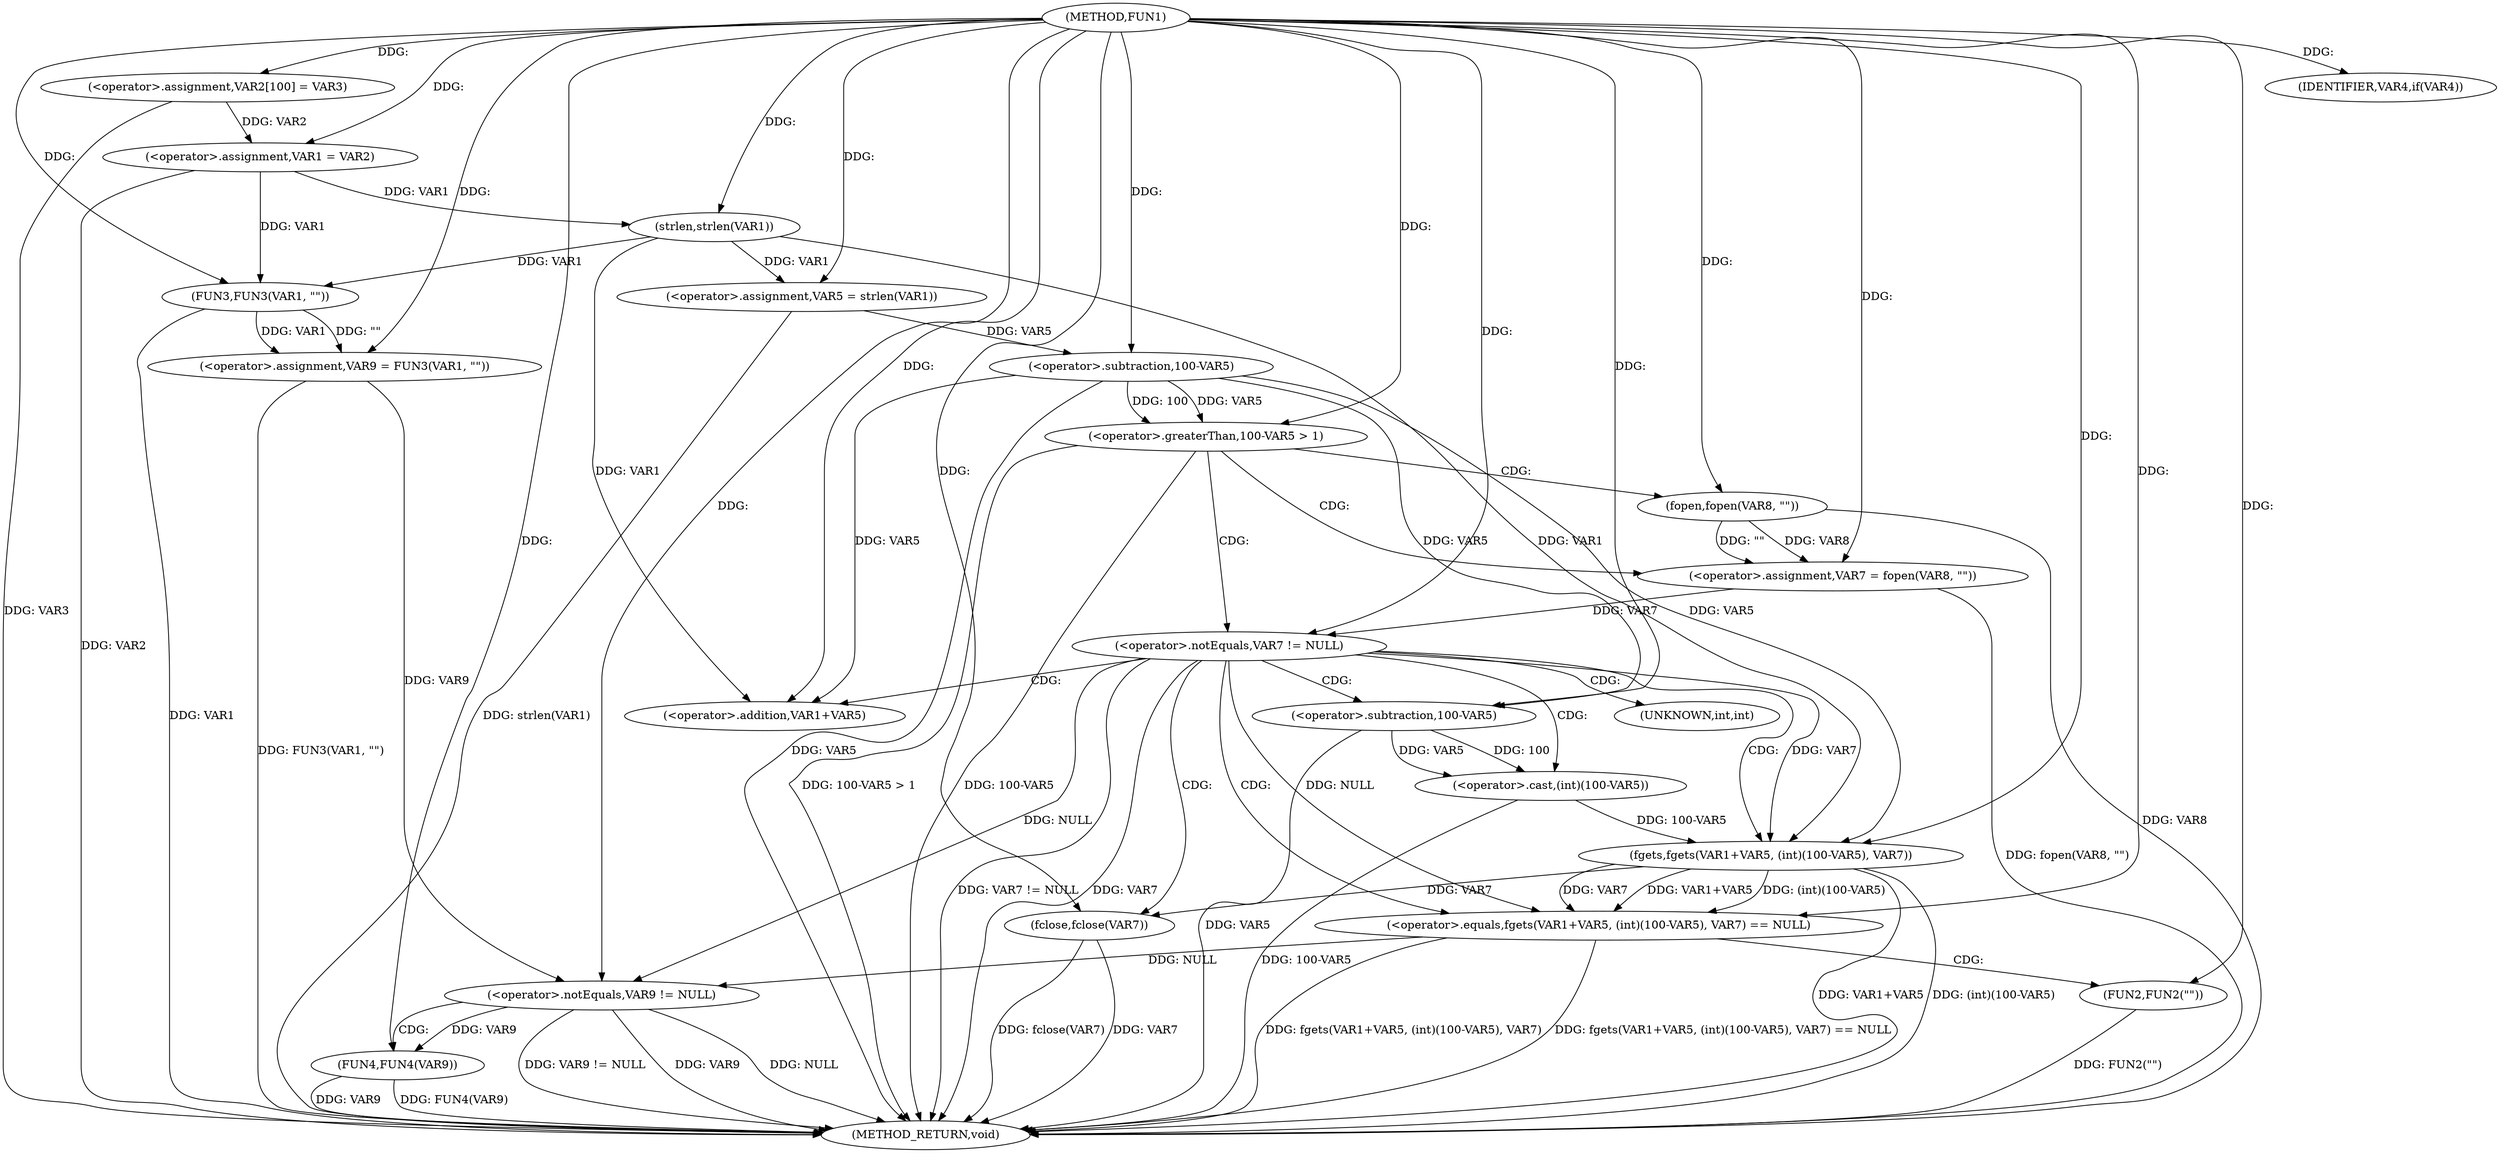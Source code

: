digraph FUN1 {  
"1000100" [label = "(METHOD,FUN1)" ]
"1000169" [label = "(METHOD_RETURN,void)" ]
"1000104" [label = "(<operator>.assignment,VAR2[100] = VAR3)" ]
"1000107" [label = "(<operator>.assignment,VAR1 = VAR2)" ]
"1000111" [label = "(IDENTIFIER,VAR4,if(VAR4))" ]
"1000115" [label = "(<operator>.assignment,VAR5 = strlen(VAR1))" ]
"1000117" [label = "(strlen,strlen(VAR1))" ]
"1000121" [label = "(<operator>.greaterThan,100-VAR5 > 1)" ]
"1000122" [label = "(<operator>.subtraction,100-VAR5)" ]
"1000127" [label = "(<operator>.assignment,VAR7 = fopen(VAR8, \"\"))" ]
"1000129" [label = "(fopen,fopen(VAR8, \"\"))" ]
"1000133" [label = "(<operator>.notEquals,VAR7 != NULL)" ]
"1000138" [label = "(<operator>.equals,fgets(VAR1+VAR5, (int)(100-VAR5), VAR7) == NULL)" ]
"1000139" [label = "(fgets,fgets(VAR1+VAR5, (int)(100-VAR5), VAR7))" ]
"1000140" [label = "(<operator>.addition,VAR1+VAR5)" ]
"1000143" [label = "(<operator>.cast,(int)(100-VAR5))" ]
"1000145" [label = "(<operator>.subtraction,100-VAR5)" ]
"1000151" [label = "(FUN2,FUN2(\"\"))" ]
"1000153" [label = "(fclose,fclose(VAR7))" ]
"1000157" [label = "(<operator>.assignment,VAR9 = FUN3(VAR1, \"\"))" ]
"1000159" [label = "(FUN3,FUN3(VAR1, \"\"))" ]
"1000163" [label = "(<operator>.notEquals,VAR9 != NULL)" ]
"1000167" [label = "(FUN4,FUN4(VAR9))" ]
"1000144" [label = "(UNKNOWN,int,int)" ]
  "1000159" -> "1000169"  [ label = "DDG: VAR1"] 
  "1000138" -> "1000169"  [ label = "DDG: fgets(VAR1+VAR5, (int)(100-VAR5), VAR7)"] 
  "1000139" -> "1000169"  [ label = "DDG: VAR1+VAR5"] 
  "1000133" -> "1000169"  [ label = "DDG: VAR7 != NULL"] 
  "1000153" -> "1000169"  [ label = "DDG: VAR7"] 
  "1000138" -> "1000169"  [ label = "DDG: fgets(VAR1+VAR5, (int)(100-VAR5), VAR7) == NULL"] 
  "1000163" -> "1000169"  [ label = "DDG: VAR9 != NULL"] 
  "1000145" -> "1000169"  [ label = "DDG: VAR5"] 
  "1000157" -> "1000169"  [ label = "DDG: FUN3(VAR1, \"\")"] 
  "1000115" -> "1000169"  [ label = "DDG: strlen(VAR1)"] 
  "1000167" -> "1000169"  [ label = "DDG: VAR9"] 
  "1000129" -> "1000169"  [ label = "DDG: VAR8"] 
  "1000163" -> "1000169"  [ label = "DDG: VAR9"] 
  "1000151" -> "1000169"  [ label = "DDG: FUN2(\"\")"] 
  "1000127" -> "1000169"  [ label = "DDG: fopen(VAR8, \"\")"] 
  "1000167" -> "1000169"  [ label = "DDG: FUN4(VAR9)"] 
  "1000133" -> "1000169"  [ label = "DDG: VAR7"] 
  "1000121" -> "1000169"  [ label = "DDG: 100-VAR5 > 1"] 
  "1000153" -> "1000169"  [ label = "DDG: fclose(VAR7)"] 
  "1000139" -> "1000169"  [ label = "DDG: (int)(100-VAR5)"] 
  "1000121" -> "1000169"  [ label = "DDG: 100-VAR5"] 
  "1000143" -> "1000169"  [ label = "DDG: 100-VAR5"] 
  "1000104" -> "1000169"  [ label = "DDG: VAR3"] 
  "1000107" -> "1000169"  [ label = "DDG: VAR2"] 
  "1000122" -> "1000169"  [ label = "DDG: VAR5"] 
  "1000163" -> "1000169"  [ label = "DDG: NULL"] 
  "1000100" -> "1000104"  [ label = "DDG: "] 
  "1000104" -> "1000107"  [ label = "DDG: VAR2"] 
  "1000100" -> "1000107"  [ label = "DDG: "] 
  "1000100" -> "1000111"  [ label = "DDG: "] 
  "1000117" -> "1000115"  [ label = "DDG: VAR1"] 
  "1000100" -> "1000115"  [ label = "DDG: "] 
  "1000107" -> "1000117"  [ label = "DDG: VAR1"] 
  "1000100" -> "1000117"  [ label = "DDG: "] 
  "1000122" -> "1000121"  [ label = "DDG: 100"] 
  "1000122" -> "1000121"  [ label = "DDG: VAR5"] 
  "1000100" -> "1000122"  [ label = "DDG: "] 
  "1000115" -> "1000122"  [ label = "DDG: VAR5"] 
  "1000100" -> "1000121"  [ label = "DDG: "] 
  "1000129" -> "1000127"  [ label = "DDG: VAR8"] 
  "1000129" -> "1000127"  [ label = "DDG: \"\""] 
  "1000100" -> "1000127"  [ label = "DDG: "] 
  "1000100" -> "1000129"  [ label = "DDG: "] 
  "1000127" -> "1000133"  [ label = "DDG: VAR7"] 
  "1000100" -> "1000133"  [ label = "DDG: "] 
  "1000139" -> "1000138"  [ label = "DDG: VAR1+VAR5"] 
  "1000139" -> "1000138"  [ label = "DDG: (int)(100-VAR5)"] 
  "1000139" -> "1000138"  [ label = "DDG: VAR7"] 
  "1000117" -> "1000139"  [ label = "DDG: VAR1"] 
  "1000100" -> "1000139"  [ label = "DDG: "] 
  "1000122" -> "1000139"  [ label = "DDG: VAR5"] 
  "1000117" -> "1000140"  [ label = "DDG: VAR1"] 
  "1000100" -> "1000140"  [ label = "DDG: "] 
  "1000122" -> "1000140"  [ label = "DDG: VAR5"] 
  "1000143" -> "1000139"  [ label = "DDG: 100-VAR5"] 
  "1000145" -> "1000143"  [ label = "DDG: 100"] 
  "1000145" -> "1000143"  [ label = "DDG: VAR5"] 
  "1000100" -> "1000145"  [ label = "DDG: "] 
  "1000122" -> "1000145"  [ label = "DDG: VAR5"] 
  "1000133" -> "1000139"  [ label = "DDG: VAR7"] 
  "1000133" -> "1000138"  [ label = "DDG: NULL"] 
  "1000100" -> "1000138"  [ label = "DDG: "] 
  "1000100" -> "1000151"  [ label = "DDG: "] 
  "1000139" -> "1000153"  [ label = "DDG: VAR7"] 
  "1000100" -> "1000153"  [ label = "DDG: "] 
  "1000159" -> "1000157"  [ label = "DDG: VAR1"] 
  "1000159" -> "1000157"  [ label = "DDG: \"\""] 
  "1000100" -> "1000157"  [ label = "DDG: "] 
  "1000107" -> "1000159"  [ label = "DDG: VAR1"] 
  "1000117" -> "1000159"  [ label = "DDG: VAR1"] 
  "1000100" -> "1000159"  [ label = "DDG: "] 
  "1000157" -> "1000163"  [ label = "DDG: VAR9"] 
  "1000100" -> "1000163"  [ label = "DDG: "] 
  "1000138" -> "1000163"  [ label = "DDG: NULL"] 
  "1000133" -> "1000163"  [ label = "DDG: NULL"] 
  "1000163" -> "1000167"  [ label = "DDG: VAR9"] 
  "1000100" -> "1000167"  [ label = "DDG: "] 
  "1000121" -> "1000127"  [ label = "CDG: "] 
  "1000121" -> "1000129"  [ label = "CDG: "] 
  "1000121" -> "1000133"  [ label = "CDG: "] 
  "1000133" -> "1000153"  [ label = "CDG: "] 
  "1000133" -> "1000143"  [ label = "CDG: "] 
  "1000133" -> "1000145"  [ label = "CDG: "] 
  "1000133" -> "1000139"  [ label = "CDG: "] 
  "1000133" -> "1000144"  [ label = "CDG: "] 
  "1000133" -> "1000140"  [ label = "CDG: "] 
  "1000133" -> "1000138"  [ label = "CDG: "] 
  "1000138" -> "1000151"  [ label = "CDG: "] 
  "1000163" -> "1000167"  [ label = "CDG: "] 
}
